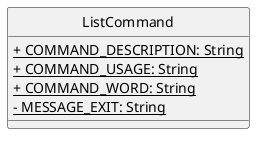 @startuml
'https://plantuml.com/class-diagram
hide circle
skinparam classAttributeIconSize 0

class ListCommand {
    <u>+ COMMAND_DESCRIPTION: String
    <u>+ COMMAND_USAGE: String
    <u>+ COMMAND_WORD: String
    <u>- MESSAGE_EXIT: String
}

@enduml